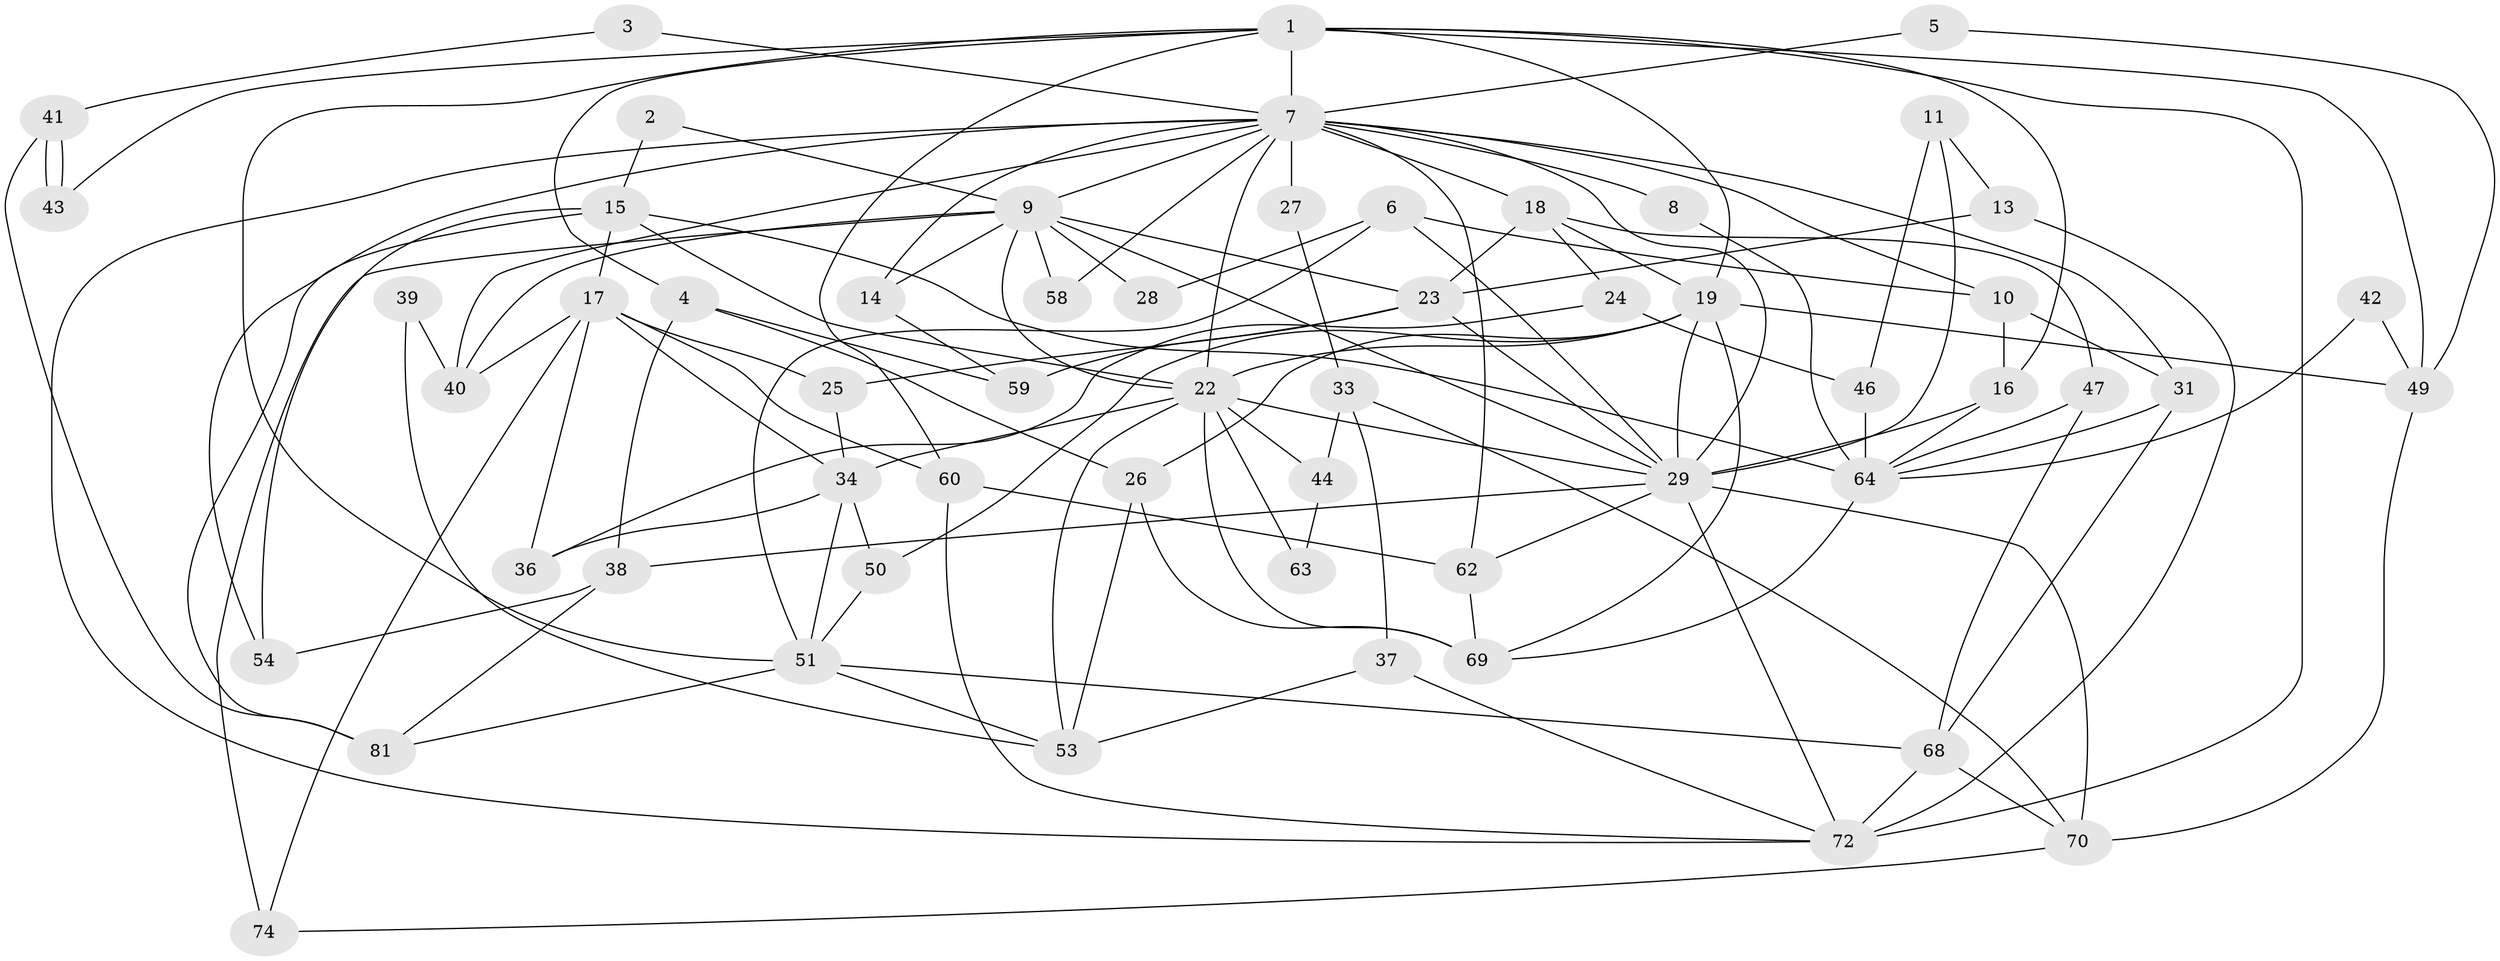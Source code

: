 // original degree distribution, {7: 0.0975609756097561, 2: 0.13414634146341464, 4: 0.2926829268292683, 3: 0.2926829268292683, 5: 0.12195121951219512, 6: 0.04878048780487805, 8: 0.012195121951219513}
// Generated by graph-tools (version 1.1) at 2025/18/03/04/25 18:18:58]
// undirected, 57 vertices, 130 edges
graph export_dot {
graph [start="1"]
  node [color=gray90,style=filled];
  1 [super="+12"];
  2;
  3;
  4;
  5;
  6;
  7 [super="+52+20+61+48"];
  8;
  9 [super="+21"];
  10;
  11;
  13;
  14 [super="+32"];
  15 [super="+77"];
  16;
  17 [super="+45+30"];
  18 [super="+78+71"];
  19 [super="+55+66"];
  22 [super="+57+76+67"];
  23;
  24;
  25;
  26;
  27;
  28;
  29 [super="+75+35+79"];
  31 [super="+80"];
  33;
  34 [super="+56"];
  36;
  37;
  38 [super="+73"];
  39;
  40;
  41;
  42;
  43;
  44;
  46;
  47;
  49 [super="+65"];
  50;
  51;
  53;
  54;
  58;
  59;
  60;
  62;
  63;
  64;
  68;
  69;
  70;
  72 [super="+82"];
  74;
  81;
  1 -- 19;
  1 -- 4;
  1 -- 43;
  1 -- 49;
  1 -- 51;
  1 -- 60;
  1 -- 72;
  1 -- 16;
  1 -- 7;
  2 -- 15;
  2 -- 9;
  3 -- 41;
  3 -- 7;
  4 -- 26;
  4 -- 59;
  4 -- 38;
  5 -- 7;
  5 -- 49;
  6 -- 51;
  6 -- 10;
  6 -- 28;
  6 -- 29;
  7 -- 14;
  7 -- 54;
  7 -- 62;
  7 -- 72;
  7 -- 18 [weight=2];
  7 -- 10;
  7 -- 27 [weight=2];
  7 -- 29;
  7 -- 9;
  7 -- 22 [weight=2];
  7 -- 40;
  7 -- 58;
  7 -- 31;
  7 -- 8;
  8 -- 64;
  9 -- 23;
  9 -- 28;
  9 -- 58;
  9 -- 74;
  9 -- 29;
  9 -- 22;
  9 -- 40;
  9 -- 14;
  10 -- 16;
  10 -- 31;
  11 -- 13;
  11 -- 46;
  11 -- 29;
  13 -- 23;
  13 -- 72;
  14 -- 59;
  15 -- 64;
  15 -- 54;
  15 -- 81;
  15 -- 22 [weight=2];
  15 -- 17;
  16 -- 64;
  16 -- 29;
  17 -- 40;
  17 -- 36;
  17 -- 34 [weight=2];
  17 -- 25;
  17 -- 74;
  17 -- 60;
  18 -- 19 [weight=2];
  18 -- 24;
  18 -- 23 [weight=2];
  18 -- 47;
  19 -- 50;
  19 -- 49;
  19 -- 26;
  19 -- 69;
  19 -- 29;
  19 -- 22;
  22 -- 53;
  22 -- 44;
  22 -- 29;
  22 -- 34;
  22 -- 69;
  22 -- 63;
  23 -- 25;
  23 -- 59;
  23 -- 29;
  24 -- 46;
  24 -- 36;
  25 -- 34;
  26 -- 69;
  26 -- 53;
  27 -- 33;
  29 -- 72;
  29 -- 70;
  29 -- 38;
  29 -- 62;
  31 -- 64;
  31 -- 68;
  33 -- 70;
  33 -- 37;
  33 -- 44;
  34 -- 51;
  34 -- 36;
  34 -- 50;
  37 -- 53;
  37 -- 72;
  38 -- 81;
  38 -- 54;
  39 -- 53;
  39 -- 40;
  41 -- 81;
  41 -- 43;
  41 -- 43;
  42 -- 49;
  42 -- 64;
  44 -- 63;
  46 -- 64;
  47 -- 64;
  47 -- 68;
  49 -- 70 [weight=2];
  50 -- 51;
  51 -- 53;
  51 -- 68;
  51 -- 81;
  60 -- 62;
  60 -- 72;
  62 -- 69;
  64 -- 69;
  68 -- 70;
  68 -- 72;
  70 -- 74;
}
